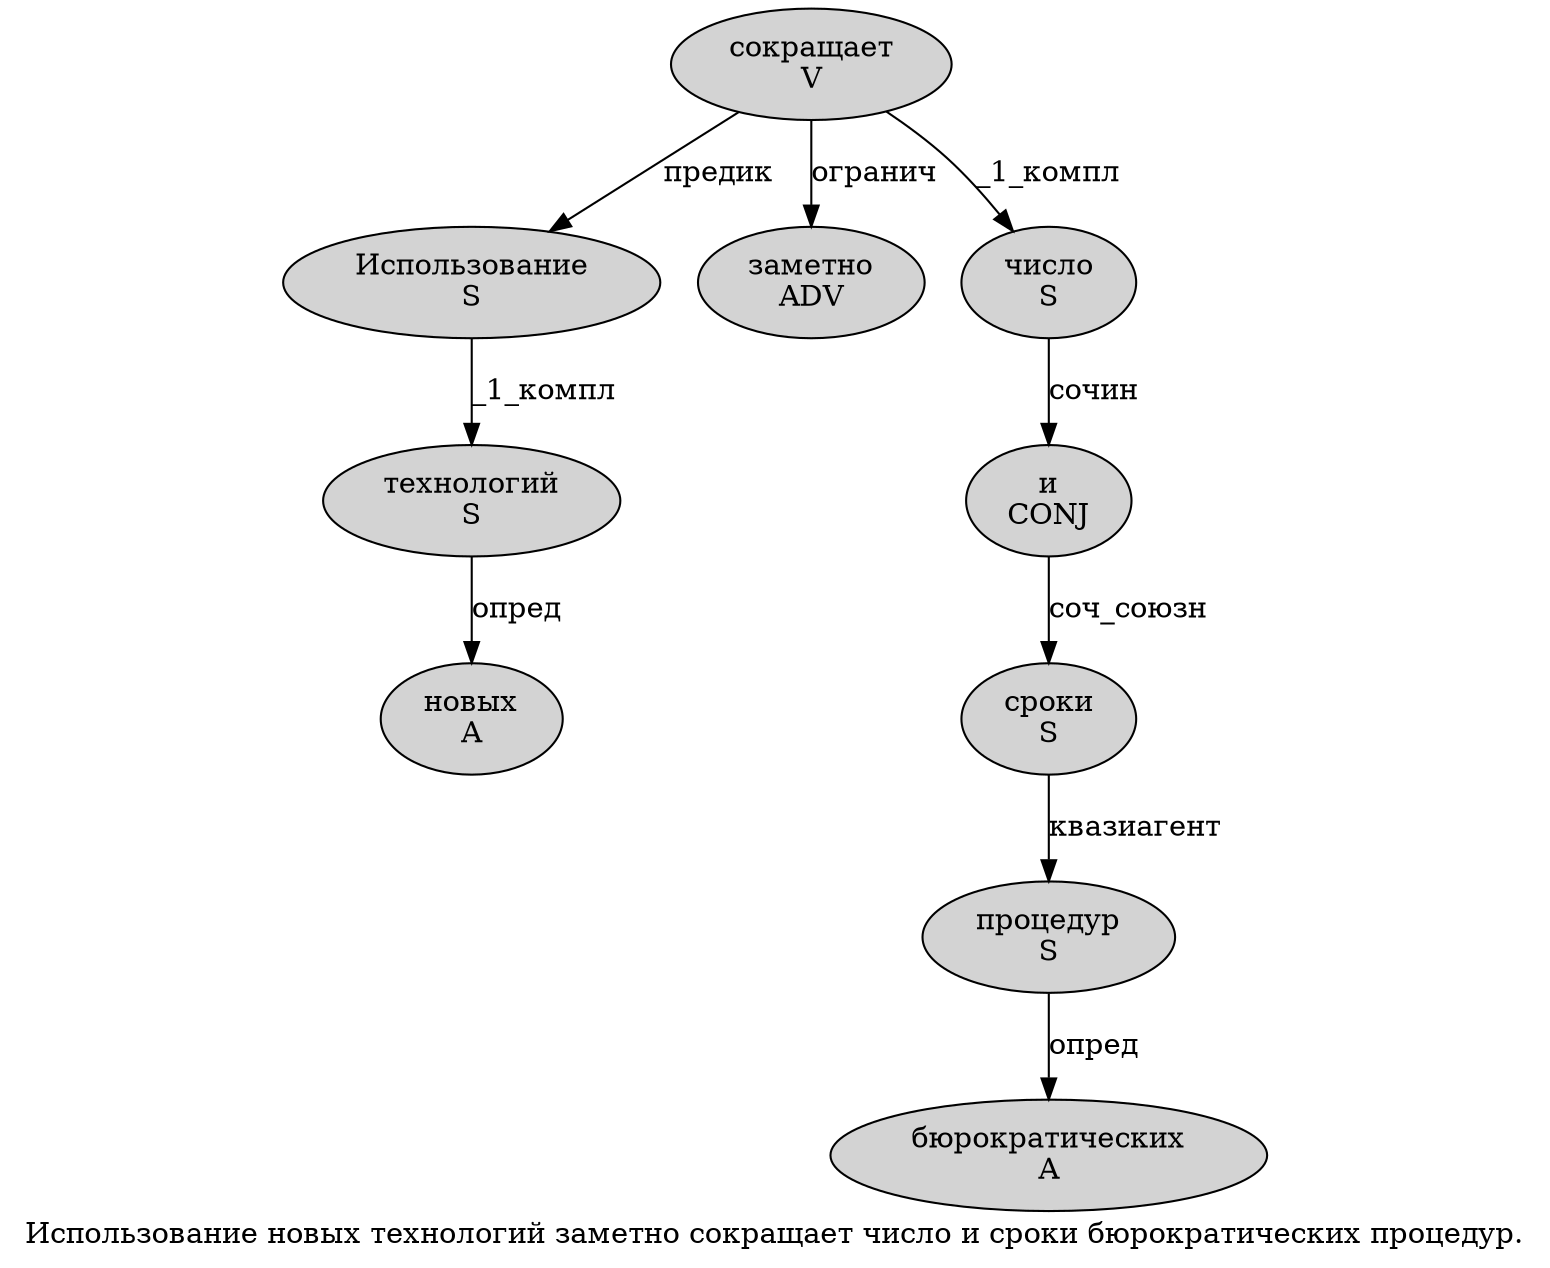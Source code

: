 digraph SENTENCE_1013 {
	graph [label="Использование новых технологий заметно сокращает число и сроки бюрократических процедур."]
	node [style=filled]
		0 [label="Использование
S" color="" fillcolor=lightgray penwidth=1 shape=ellipse]
		1 [label="новых
A" color="" fillcolor=lightgray penwidth=1 shape=ellipse]
		2 [label="технологий
S" color="" fillcolor=lightgray penwidth=1 shape=ellipse]
		3 [label="заметно
ADV" color="" fillcolor=lightgray penwidth=1 shape=ellipse]
		4 [label="сокращает
V" color="" fillcolor=lightgray penwidth=1 shape=ellipse]
		5 [label="число
S" color="" fillcolor=lightgray penwidth=1 shape=ellipse]
		6 [label="и
CONJ" color="" fillcolor=lightgray penwidth=1 shape=ellipse]
		7 [label="сроки
S" color="" fillcolor=lightgray penwidth=1 shape=ellipse]
		8 [label="бюрократических
A" color="" fillcolor=lightgray penwidth=1 shape=ellipse]
		9 [label="процедур
S" color="" fillcolor=lightgray penwidth=1 shape=ellipse]
			4 -> 0 [label="предик"]
			4 -> 3 [label="огранич"]
			4 -> 5 [label="_1_компл"]
			7 -> 9 [label="квазиагент"]
			9 -> 8 [label="опред"]
			0 -> 2 [label="_1_компл"]
			2 -> 1 [label="опред"]
			6 -> 7 [label="соч_союзн"]
			5 -> 6 [label="сочин"]
}